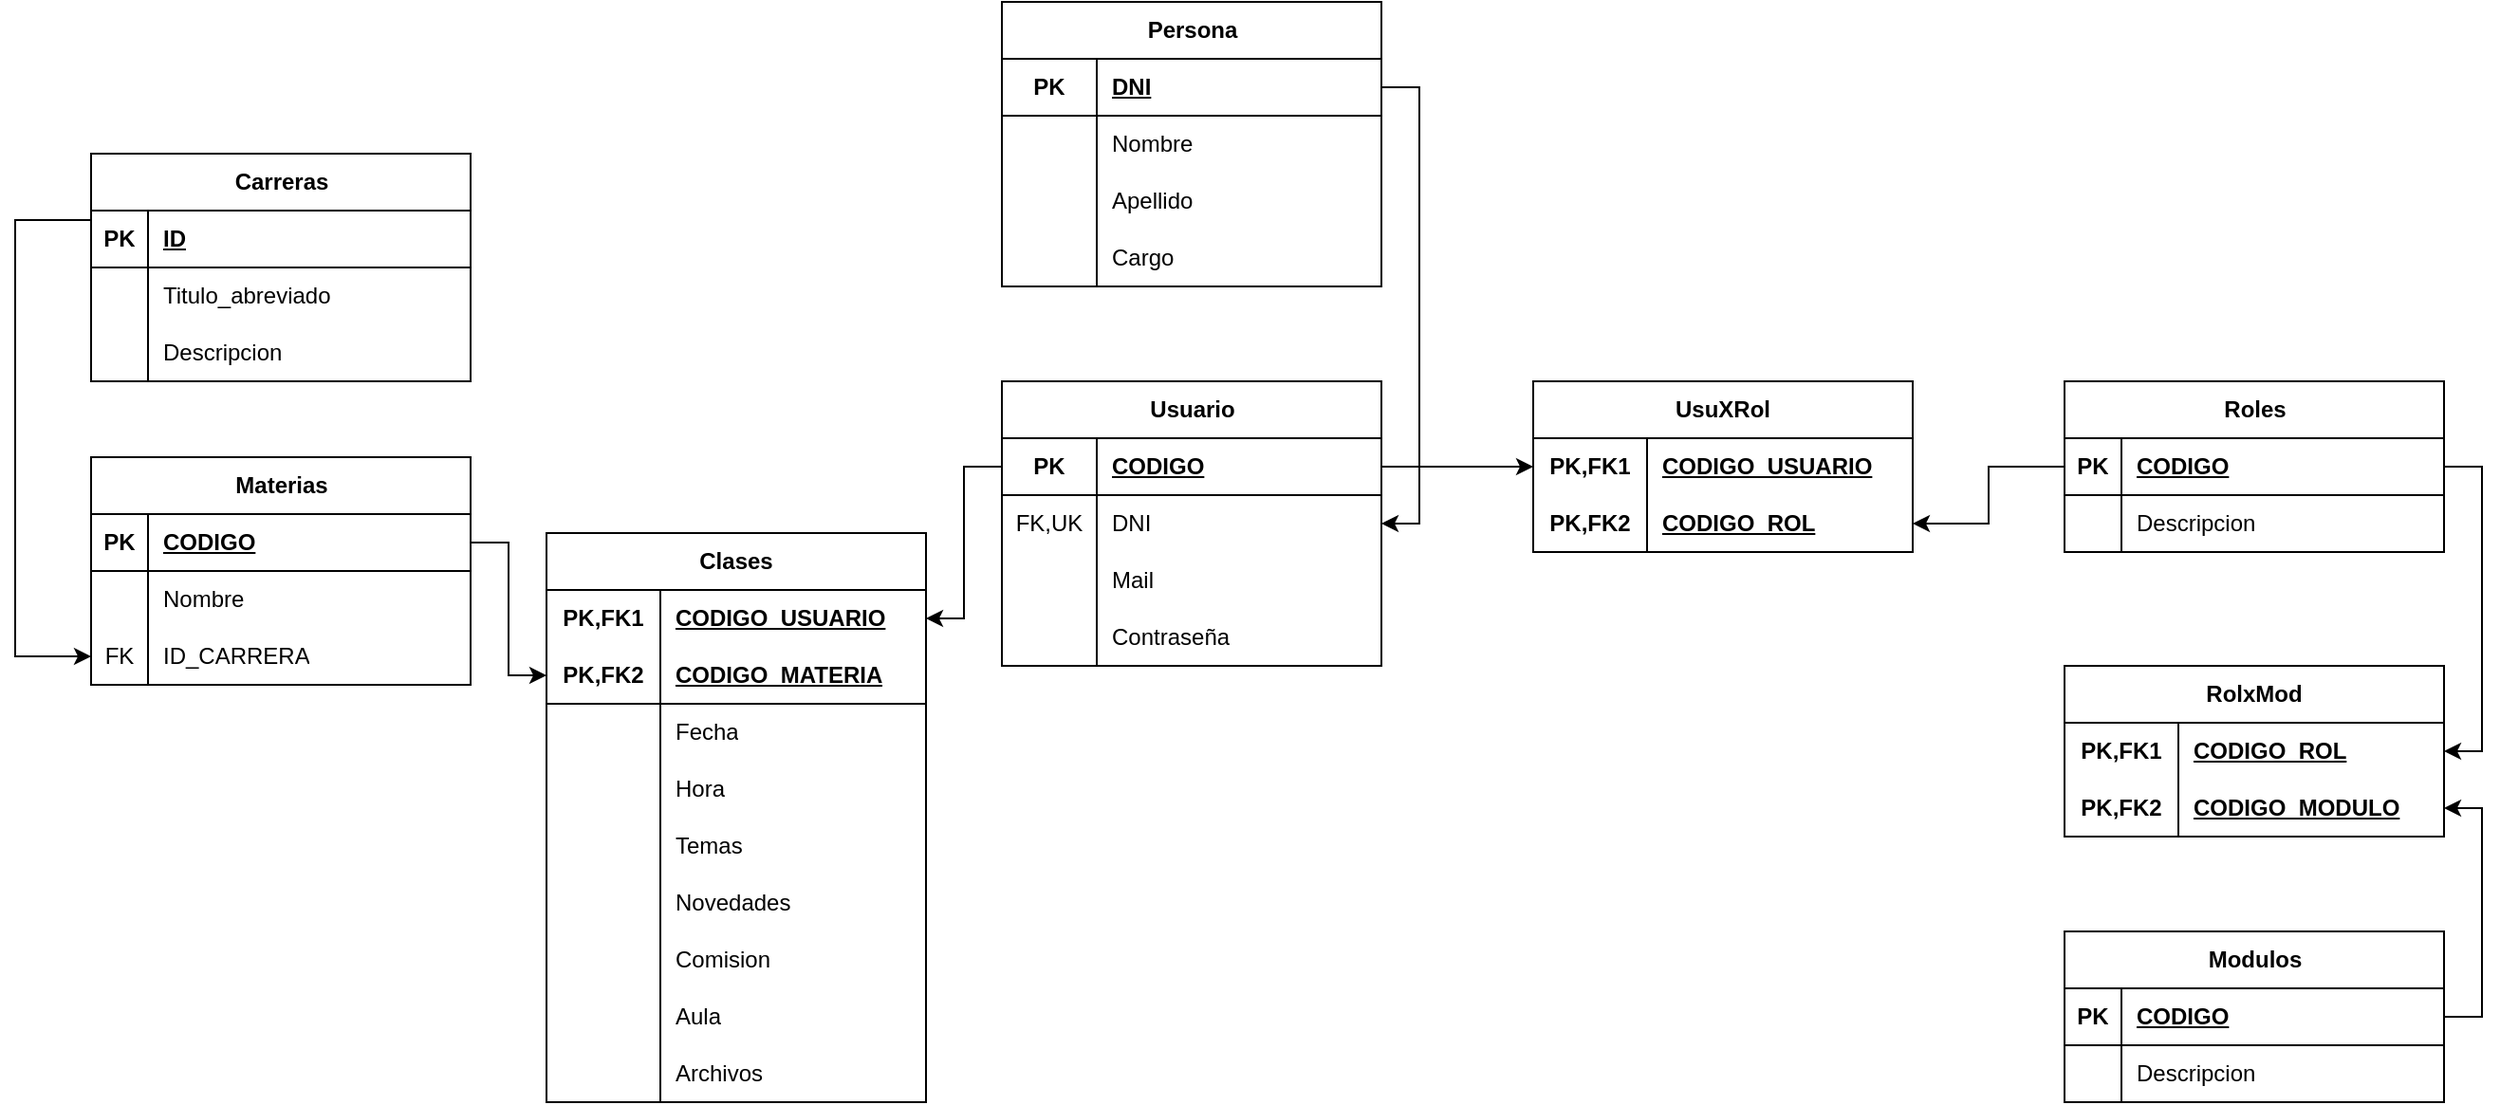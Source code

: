 <mxfile version="22.0.3" type="device">
  <diagram name="Página-1" id="F-y23PxTb2toMPAbsMeU">
    <mxGraphModel dx="1719" dy="732" grid="1" gridSize="10" guides="1" tooltips="1" connect="1" arrows="1" fold="1" page="1" pageScale="1" pageWidth="827" pageHeight="1169" math="0" shadow="0">
      <root>
        <mxCell id="0" />
        <mxCell id="1" parent="0" />
        <mxCell id="kt7ekBlPG1MY4KIuGOSw-1" value="Roles" style="shape=table;startSize=30;container=1;collapsible=1;childLayout=tableLayout;fixedRows=1;rowLines=0;fontStyle=1;align=center;resizeLast=1;html=1;" parent="1" vertex="1">
          <mxGeometry x="1200" y="400" width="200" height="90" as="geometry" />
        </mxCell>
        <mxCell id="kt7ekBlPG1MY4KIuGOSw-2" value="" style="shape=tableRow;horizontal=0;startSize=0;swimlaneHead=0;swimlaneBody=0;fillColor=none;collapsible=0;dropTarget=0;points=[[0,0.5],[1,0.5]];portConstraint=eastwest;top=0;left=0;right=0;bottom=1;" parent="kt7ekBlPG1MY4KIuGOSw-1" vertex="1">
          <mxGeometry y="30" width="200" height="30" as="geometry" />
        </mxCell>
        <mxCell id="kt7ekBlPG1MY4KIuGOSw-3" value="PK" style="shape=partialRectangle;connectable=0;fillColor=none;top=0;left=0;bottom=0;right=0;fontStyle=1;overflow=hidden;whiteSpace=wrap;html=1;" parent="kt7ekBlPG1MY4KIuGOSw-2" vertex="1">
          <mxGeometry width="30" height="30" as="geometry">
            <mxRectangle width="30" height="30" as="alternateBounds" />
          </mxGeometry>
        </mxCell>
        <mxCell id="kt7ekBlPG1MY4KIuGOSw-4" value="CODIGO" style="shape=partialRectangle;connectable=0;fillColor=none;top=0;left=0;bottom=0;right=0;align=left;spacingLeft=6;fontStyle=5;overflow=hidden;whiteSpace=wrap;html=1;" parent="kt7ekBlPG1MY4KIuGOSw-2" vertex="1">
          <mxGeometry x="30" width="170" height="30" as="geometry">
            <mxRectangle width="170" height="30" as="alternateBounds" />
          </mxGeometry>
        </mxCell>
        <mxCell id="kt7ekBlPG1MY4KIuGOSw-5" value="" style="shape=tableRow;horizontal=0;startSize=0;swimlaneHead=0;swimlaneBody=0;fillColor=none;collapsible=0;dropTarget=0;points=[[0,0.5],[1,0.5]];portConstraint=eastwest;top=0;left=0;right=0;bottom=0;" parent="kt7ekBlPG1MY4KIuGOSw-1" vertex="1">
          <mxGeometry y="60" width="200" height="30" as="geometry" />
        </mxCell>
        <mxCell id="kt7ekBlPG1MY4KIuGOSw-6" value="" style="shape=partialRectangle;connectable=0;fillColor=none;top=0;left=0;bottom=0;right=0;editable=1;overflow=hidden;whiteSpace=wrap;html=1;" parent="kt7ekBlPG1MY4KIuGOSw-5" vertex="1">
          <mxGeometry width="30" height="30" as="geometry">
            <mxRectangle width="30" height="30" as="alternateBounds" />
          </mxGeometry>
        </mxCell>
        <mxCell id="kt7ekBlPG1MY4KIuGOSw-7" value="Descripcion" style="shape=partialRectangle;connectable=0;fillColor=none;top=0;left=0;bottom=0;right=0;align=left;spacingLeft=6;overflow=hidden;whiteSpace=wrap;html=1;" parent="kt7ekBlPG1MY4KIuGOSw-5" vertex="1">
          <mxGeometry x="30" width="170" height="30" as="geometry">
            <mxRectangle width="170" height="30" as="alternateBounds" />
          </mxGeometry>
        </mxCell>
        <mxCell id="kt7ekBlPG1MY4KIuGOSw-20" value="Usuario" style="shape=table;startSize=30;container=1;collapsible=1;childLayout=tableLayout;fixedRows=1;rowLines=0;fontStyle=1;align=center;resizeLast=1;html=1;" parent="1" vertex="1">
          <mxGeometry x="640" y="400" width="200" height="150" as="geometry" />
        </mxCell>
        <mxCell id="kt7ekBlPG1MY4KIuGOSw-21" value="" style="shape=tableRow;horizontal=0;startSize=0;swimlaneHead=0;swimlaneBody=0;fillColor=none;collapsible=0;dropTarget=0;points=[[0,0.5],[1,0.5]];portConstraint=eastwest;top=0;left=0;right=0;bottom=1;" parent="kt7ekBlPG1MY4KIuGOSw-20" vertex="1">
          <mxGeometry y="30" width="200" height="30" as="geometry" />
        </mxCell>
        <mxCell id="kt7ekBlPG1MY4KIuGOSw-22" value="PK" style="shape=partialRectangle;connectable=0;fillColor=none;top=0;left=0;bottom=0;right=0;fontStyle=1;overflow=hidden;whiteSpace=wrap;html=1;" parent="kt7ekBlPG1MY4KIuGOSw-21" vertex="1">
          <mxGeometry width="50" height="30" as="geometry">
            <mxRectangle width="50" height="30" as="alternateBounds" />
          </mxGeometry>
        </mxCell>
        <mxCell id="kt7ekBlPG1MY4KIuGOSw-23" value="CODIGO" style="shape=partialRectangle;connectable=0;fillColor=none;top=0;left=0;bottom=0;right=0;align=left;spacingLeft=6;fontStyle=5;overflow=hidden;whiteSpace=wrap;html=1;" parent="kt7ekBlPG1MY4KIuGOSw-21" vertex="1">
          <mxGeometry x="50" width="150" height="30" as="geometry">
            <mxRectangle width="150" height="30" as="alternateBounds" />
          </mxGeometry>
        </mxCell>
        <mxCell id="kt7ekBlPG1MY4KIuGOSw-24" value="" style="shape=tableRow;horizontal=0;startSize=0;swimlaneHead=0;swimlaneBody=0;fillColor=none;collapsible=0;dropTarget=0;points=[[0,0.5],[1,0.5]];portConstraint=eastwest;top=0;left=0;right=0;bottom=0;" parent="kt7ekBlPG1MY4KIuGOSw-20" vertex="1">
          <mxGeometry y="60" width="200" height="30" as="geometry" />
        </mxCell>
        <mxCell id="kt7ekBlPG1MY4KIuGOSw-25" value="FK,UK" style="shape=partialRectangle;connectable=0;fillColor=none;top=0;left=0;bottom=0;right=0;editable=1;overflow=hidden;whiteSpace=wrap;html=1;" parent="kt7ekBlPG1MY4KIuGOSw-24" vertex="1">
          <mxGeometry width="50" height="30" as="geometry">
            <mxRectangle width="50" height="30" as="alternateBounds" />
          </mxGeometry>
        </mxCell>
        <mxCell id="kt7ekBlPG1MY4KIuGOSw-26" value="DNI" style="shape=partialRectangle;connectable=0;fillColor=none;top=0;left=0;bottom=0;right=0;align=left;spacingLeft=6;overflow=hidden;whiteSpace=wrap;html=1;" parent="kt7ekBlPG1MY4KIuGOSw-24" vertex="1">
          <mxGeometry x="50" width="150" height="30" as="geometry">
            <mxRectangle width="150" height="30" as="alternateBounds" />
          </mxGeometry>
        </mxCell>
        <mxCell id="kt7ekBlPG1MY4KIuGOSw-36" value="" style="shape=tableRow;horizontal=0;startSize=0;swimlaneHead=0;swimlaneBody=0;fillColor=none;collapsible=0;dropTarget=0;points=[[0,0.5],[1,0.5]];portConstraint=eastwest;top=0;left=0;right=0;bottom=0;" parent="kt7ekBlPG1MY4KIuGOSw-20" vertex="1">
          <mxGeometry y="90" width="200" height="30" as="geometry" />
        </mxCell>
        <mxCell id="kt7ekBlPG1MY4KIuGOSw-37" value="" style="shape=partialRectangle;connectable=0;fillColor=none;top=0;left=0;bottom=0;right=0;editable=1;overflow=hidden;whiteSpace=wrap;html=1;" parent="kt7ekBlPG1MY4KIuGOSw-36" vertex="1">
          <mxGeometry width="50" height="30" as="geometry">
            <mxRectangle width="50" height="30" as="alternateBounds" />
          </mxGeometry>
        </mxCell>
        <mxCell id="kt7ekBlPG1MY4KIuGOSw-38" value="Mail" style="shape=partialRectangle;connectable=0;fillColor=none;top=0;left=0;bottom=0;right=0;align=left;spacingLeft=6;overflow=hidden;whiteSpace=wrap;html=1;" parent="kt7ekBlPG1MY4KIuGOSw-36" vertex="1">
          <mxGeometry x="50" width="150" height="30" as="geometry">
            <mxRectangle width="150" height="30" as="alternateBounds" />
          </mxGeometry>
        </mxCell>
        <mxCell id="kt7ekBlPG1MY4KIuGOSw-39" value="" style="shape=tableRow;horizontal=0;startSize=0;swimlaneHead=0;swimlaneBody=0;fillColor=none;collapsible=0;dropTarget=0;points=[[0,0.5],[1,0.5]];portConstraint=eastwest;top=0;left=0;right=0;bottom=0;" parent="kt7ekBlPG1MY4KIuGOSw-20" vertex="1">
          <mxGeometry y="120" width="200" height="30" as="geometry" />
        </mxCell>
        <mxCell id="kt7ekBlPG1MY4KIuGOSw-40" value="" style="shape=partialRectangle;connectable=0;fillColor=none;top=0;left=0;bottom=0;right=0;editable=1;overflow=hidden;whiteSpace=wrap;html=1;" parent="kt7ekBlPG1MY4KIuGOSw-39" vertex="1">
          <mxGeometry width="50" height="30" as="geometry">
            <mxRectangle width="50" height="30" as="alternateBounds" />
          </mxGeometry>
        </mxCell>
        <mxCell id="kt7ekBlPG1MY4KIuGOSw-41" value="Contraseña" style="shape=partialRectangle;connectable=0;fillColor=none;top=0;left=0;bottom=0;right=0;align=left;spacingLeft=6;overflow=hidden;whiteSpace=wrap;html=1;" parent="kt7ekBlPG1MY4KIuGOSw-39" vertex="1">
          <mxGeometry x="50" width="150" height="30" as="geometry">
            <mxRectangle width="150" height="30" as="alternateBounds" />
          </mxGeometry>
        </mxCell>
        <mxCell id="kt7ekBlPG1MY4KIuGOSw-42" value="Clases" style="shape=table;startSize=30;container=1;collapsible=1;childLayout=tableLayout;fixedRows=1;rowLines=0;fontStyle=1;align=center;resizeLast=1;html=1;whiteSpace=wrap;" parent="1" vertex="1">
          <mxGeometry x="400" y="480" width="200" height="300" as="geometry" />
        </mxCell>
        <mxCell id="kt7ekBlPG1MY4KIuGOSw-43" value="" style="shape=tableRow;horizontal=0;startSize=0;swimlaneHead=0;swimlaneBody=0;fillColor=none;collapsible=0;dropTarget=0;points=[[0,0.5],[1,0.5]];portConstraint=eastwest;top=0;left=0;right=0;bottom=0;html=1;" parent="kt7ekBlPG1MY4KIuGOSw-42" vertex="1">
          <mxGeometry y="30" width="200" height="30" as="geometry" />
        </mxCell>
        <mxCell id="kt7ekBlPG1MY4KIuGOSw-44" value="PK,FK1" style="shape=partialRectangle;connectable=0;fillColor=none;top=0;left=0;bottom=0;right=0;fontStyle=1;overflow=hidden;html=1;whiteSpace=wrap;" parent="kt7ekBlPG1MY4KIuGOSw-43" vertex="1">
          <mxGeometry width="60" height="30" as="geometry">
            <mxRectangle width="60" height="30" as="alternateBounds" />
          </mxGeometry>
        </mxCell>
        <mxCell id="kt7ekBlPG1MY4KIuGOSw-45" value="CODIGO_USUARIO" style="shape=partialRectangle;connectable=0;fillColor=none;top=0;left=0;bottom=0;right=0;align=left;spacingLeft=6;fontStyle=5;overflow=hidden;html=1;whiteSpace=wrap;" parent="kt7ekBlPG1MY4KIuGOSw-43" vertex="1">
          <mxGeometry x="60" width="140" height="30" as="geometry">
            <mxRectangle width="140" height="30" as="alternateBounds" />
          </mxGeometry>
        </mxCell>
        <mxCell id="kt7ekBlPG1MY4KIuGOSw-46" value="" style="shape=tableRow;horizontal=0;startSize=0;swimlaneHead=0;swimlaneBody=0;fillColor=none;collapsible=0;dropTarget=0;points=[[0,0.5],[1,0.5]];portConstraint=eastwest;top=0;left=0;right=0;bottom=1;html=1;" parent="kt7ekBlPG1MY4KIuGOSw-42" vertex="1">
          <mxGeometry y="60" width="200" height="30" as="geometry" />
        </mxCell>
        <mxCell id="kt7ekBlPG1MY4KIuGOSw-47" value="PK,FK2" style="shape=partialRectangle;connectable=0;fillColor=none;top=0;left=0;bottom=0;right=0;fontStyle=1;overflow=hidden;html=1;whiteSpace=wrap;" parent="kt7ekBlPG1MY4KIuGOSw-46" vertex="1">
          <mxGeometry width="60" height="30" as="geometry">
            <mxRectangle width="60" height="30" as="alternateBounds" />
          </mxGeometry>
        </mxCell>
        <mxCell id="kt7ekBlPG1MY4KIuGOSw-48" value="CODIGO_MATERIA" style="shape=partialRectangle;connectable=0;fillColor=none;top=0;left=0;bottom=0;right=0;align=left;spacingLeft=6;fontStyle=5;overflow=hidden;html=1;whiteSpace=wrap;" parent="kt7ekBlPG1MY4KIuGOSw-46" vertex="1">
          <mxGeometry x="60" width="140" height="30" as="geometry">
            <mxRectangle width="140" height="30" as="alternateBounds" />
          </mxGeometry>
        </mxCell>
        <mxCell id="kt7ekBlPG1MY4KIuGOSw-49" value="" style="shape=tableRow;horizontal=0;startSize=0;swimlaneHead=0;swimlaneBody=0;fillColor=none;collapsible=0;dropTarget=0;points=[[0,0.5],[1,0.5]];portConstraint=eastwest;top=0;left=0;right=0;bottom=0;html=1;" parent="kt7ekBlPG1MY4KIuGOSw-42" vertex="1">
          <mxGeometry y="90" width="200" height="30" as="geometry" />
        </mxCell>
        <mxCell id="kt7ekBlPG1MY4KIuGOSw-50" value="" style="shape=partialRectangle;connectable=0;fillColor=none;top=0;left=0;bottom=0;right=0;editable=1;overflow=hidden;html=1;whiteSpace=wrap;" parent="kt7ekBlPG1MY4KIuGOSw-49" vertex="1">
          <mxGeometry width="60" height="30" as="geometry">
            <mxRectangle width="60" height="30" as="alternateBounds" />
          </mxGeometry>
        </mxCell>
        <mxCell id="kt7ekBlPG1MY4KIuGOSw-51" value="Fecha" style="shape=partialRectangle;connectable=0;fillColor=none;top=0;left=0;bottom=0;right=0;align=left;spacingLeft=6;overflow=hidden;html=1;whiteSpace=wrap;" parent="kt7ekBlPG1MY4KIuGOSw-49" vertex="1">
          <mxGeometry x="60" width="140" height="30" as="geometry">
            <mxRectangle width="140" height="30" as="alternateBounds" />
          </mxGeometry>
        </mxCell>
        <mxCell id="kt7ekBlPG1MY4KIuGOSw-52" value="" style="shape=tableRow;horizontal=0;startSize=0;swimlaneHead=0;swimlaneBody=0;fillColor=none;collapsible=0;dropTarget=0;points=[[0,0.5],[1,0.5]];portConstraint=eastwest;top=0;left=0;right=0;bottom=0;html=1;" parent="kt7ekBlPG1MY4KIuGOSw-42" vertex="1">
          <mxGeometry y="120" width="200" height="30" as="geometry" />
        </mxCell>
        <mxCell id="kt7ekBlPG1MY4KIuGOSw-53" value="" style="shape=partialRectangle;connectable=0;fillColor=none;top=0;left=0;bottom=0;right=0;editable=1;overflow=hidden;html=1;whiteSpace=wrap;" parent="kt7ekBlPG1MY4KIuGOSw-52" vertex="1">
          <mxGeometry width="60" height="30" as="geometry">
            <mxRectangle width="60" height="30" as="alternateBounds" />
          </mxGeometry>
        </mxCell>
        <mxCell id="kt7ekBlPG1MY4KIuGOSw-54" value="Hora" style="shape=partialRectangle;connectable=0;fillColor=none;top=0;left=0;bottom=0;right=0;align=left;spacingLeft=6;overflow=hidden;html=1;whiteSpace=wrap;" parent="kt7ekBlPG1MY4KIuGOSw-52" vertex="1">
          <mxGeometry x="60" width="140" height="30" as="geometry">
            <mxRectangle width="140" height="30" as="alternateBounds" />
          </mxGeometry>
        </mxCell>
        <mxCell id="kt7ekBlPG1MY4KIuGOSw-55" value="" style="shape=tableRow;horizontal=0;startSize=0;swimlaneHead=0;swimlaneBody=0;fillColor=none;collapsible=0;dropTarget=0;points=[[0,0.5],[1,0.5]];portConstraint=eastwest;top=0;left=0;right=0;bottom=0;html=1;" parent="kt7ekBlPG1MY4KIuGOSw-42" vertex="1">
          <mxGeometry y="150" width="200" height="30" as="geometry" />
        </mxCell>
        <mxCell id="kt7ekBlPG1MY4KIuGOSw-56" value="" style="shape=partialRectangle;connectable=0;fillColor=none;top=0;left=0;bottom=0;right=0;editable=1;overflow=hidden;html=1;whiteSpace=wrap;" parent="kt7ekBlPG1MY4KIuGOSw-55" vertex="1">
          <mxGeometry width="60" height="30" as="geometry">
            <mxRectangle width="60" height="30" as="alternateBounds" />
          </mxGeometry>
        </mxCell>
        <mxCell id="kt7ekBlPG1MY4KIuGOSw-57" value="Temas" style="shape=partialRectangle;connectable=0;fillColor=none;top=0;left=0;bottom=0;right=0;align=left;spacingLeft=6;overflow=hidden;html=1;whiteSpace=wrap;" parent="kt7ekBlPG1MY4KIuGOSw-55" vertex="1">
          <mxGeometry x="60" width="140" height="30" as="geometry">
            <mxRectangle width="140" height="30" as="alternateBounds" />
          </mxGeometry>
        </mxCell>
        <mxCell id="kt7ekBlPG1MY4KIuGOSw-61" value="" style="shape=tableRow;horizontal=0;startSize=0;swimlaneHead=0;swimlaneBody=0;fillColor=none;collapsible=0;dropTarget=0;points=[[0,0.5],[1,0.5]];portConstraint=eastwest;top=0;left=0;right=0;bottom=0;html=1;" parent="kt7ekBlPG1MY4KIuGOSw-42" vertex="1">
          <mxGeometry y="180" width="200" height="30" as="geometry" />
        </mxCell>
        <mxCell id="kt7ekBlPG1MY4KIuGOSw-62" value="" style="shape=partialRectangle;connectable=0;fillColor=none;top=0;left=0;bottom=0;right=0;editable=1;overflow=hidden;html=1;whiteSpace=wrap;" parent="kt7ekBlPG1MY4KIuGOSw-61" vertex="1">
          <mxGeometry width="60" height="30" as="geometry">
            <mxRectangle width="60" height="30" as="alternateBounds" />
          </mxGeometry>
        </mxCell>
        <mxCell id="kt7ekBlPG1MY4KIuGOSw-63" value="Novedades" style="shape=partialRectangle;connectable=0;fillColor=none;top=0;left=0;bottom=0;right=0;align=left;spacingLeft=6;overflow=hidden;html=1;whiteSpace=wrap;" parent="kt7ekBlPG1MY4KIuGOSw-61" vertex="1">
          <mxGeometry x="60" width="140" height="30" as="geometry">
            <mxRectangle width="140" height="30" as="alternateBounds" />
          </mxGeometry>
        </mxCell>
        <mxCell id="UIV_hnuuXhI2ZquRKrRw-29" value="" style="shape=tableRow;horizontal=0;startSize=0;swimlaneHead=0;swimlaneBody=0;fillColor=none;collapsible=0;dropTarget=0;points=[[0,0.5],[1,0.5]];portConstraint=eastwest;top=0;left=0;right=0;bottom=0;html=1;" parent="kt7ekBlPG1MY4KIuGOSw-42" vertex="1">
          <mxGeometry y="210" width="200" height="30" as="geometry" />
        </mxCell>
        <mxCell id="UIV_hnuuXhI2ZquRKrRw-30" value="" style="shape=partialRectangle;connectable=0;fillColor=none;top=0;left=0;bottom=0;right=0;editable=1;overflow=hidden;html=1;whiteSpace=wrap;" parent="UIV_hnuuXhI2ZquRKrRw-29" vertex="1">
          <mxGeometry width="60" height="30" as="geometry">
            <mxRectangle width="60" height="30" as="alternateBounds" />
          </mxGeometry>
        </mxCell>
        <mxCell id="UIV_hnuuXhI2ZquRKrRw-31" value="Comision" style="shape=partialRectangle;connectable=0;fillColor=none;top=0;left=0;bottom=0;right=0;align=left;spacingLeft=6;overflow=hidden;html=1;whiteSpace=wrap;" parent="UIV_hnuuXhI2ZquRKrRw-29" vertex="1">
          <mxGeometry x="60" width="140" height="30" as="geometry">
            <mxRectangle width="140" height="30" as="alternateBounds" />
          </mxGeometry>
        </mxCell>
        <mxCell id="UIV_hnuuXhI2ZquRKrRw-145" value="" style="shape=tableRow;horizontal=0;startSize=0;swimlaneHead=0;swimlaneBody=0;fillColor=none;collapsible=0;dropTarget=0;points=[[0,0.5],[1,0.5]];portConstraint=eastwest;top=0;left=0;right=0;bottom=0;html=1;" parent="kt7ekBlPG1MY4KIuGOSw-42" vertex="1">
          <mxGeometry y="240" width="200" height="30" as="geometry" />
        </mxCell>
        <mxCell id="UIV_hnuuXhI2ZquRKrRw-146" value="" style="shape=partialRectangle;connectable=0;fillColor=none;top=0;left=0;bottom=0;right=0;editable=1;overflow=hidden;html=1;whiteSpace=wrap;" parent="UIV_hnuuXhI2ZquRKrRw-145" vertex="1">
          <mxGeometry width="60" height="30" as="geometry">
            <mxRectangle width="60" height="30" as="alternateBounds" />
          </mxGeometry>
        </mxCell>
        <mxCell id="UIV_hnuuXhI2ZquRKrRw-147" value="Aula" style="shape=partialRectangle;connectable=0;fillColor=none;top=0;left=0;bottom=0;right=0;align=left;spacingLeft=6;overflow=hidden;html=1;whiteSpace=wrap;" parent="UIV_hnuuXhI2ZquRKrRw-145" vertex="1">
          <mxGeometry x="60" width="140" height="30" as="geometry">
            <mxRectangle width="140" height="30" as="alternateBounds" />
          </mxGeometry>
        </mxCell>
        <mxCell id="fN0fKKqA2JxCGqHEbq-L-1" value="" style="shape=tableRow;horizontal=0;startSize=0;swimlaneHead=0;swimlaneBody=0;fillColor=none;collapsible=0;dropTarget=0;points=[[0,0.5],[1,0.5]];portConstraint=eastwest;top=0;left=0;right=0;bottom=0;html=1;" parent="kt7ekBlPG1MY4KIuGOSw-42" vertex="1">
          <mxGeometry y="270" width="200" height="30" as="geometry" />
        </mxCell>
        <mxCell id="fN0fKKqA2JxCGqHEbq-L-2" value="" style="shape=partialRectangle;connectable=0;fillColor=none;top=0;left=0;bottom=0;right=0;editable=1;overflow=hidden;html=1;whiteSpace=wrap;" parent="fN0fKKqA2JxCGqHEbq-L-1" vertex="1">
          <mxGeometry width="60" height="30" as="geometry">
            <mxRectangle width="60" height="30" as="alternateBounds" />
          </mxGeometry>
        </mxCell>
        <mxCell id="fN0fKKqA2JxCGqHEbq-L-3" value="Archivos" style="shape=partialRectangle;connectable=0;fillColor=none;top=0;left=0;bottom=0;right=0;align=left;spacingLeft=6;overflow=hidden;html=1;whiteSpace=wrap;" parent="fN0fKKqA2JxCGqHEbq-L-1" vertex="1">
          <mxGeometry x="60" width="140" height="30" as="geometry">
            <mxRectangle width="140" height="30" as="alternateBounds" />
          </mxGeometry>
        </mxCell>
        <mxCell id="kt7ekBlPG1MY4KIuGOSw-65" value="Carreras" style="shape=table;startSize=30;container=1;collapsible=1;childLayout=tableLayout;fixedRows=1;rowLines=0;fontStyle=1;align=center;resizeLast=1;html=1;" parent="1" vertex="1">
          <mxGeometry x="160" y="280" width="200" height="120" as="geometry" />
        </mxCell>
        <mxCell id="kt7ekBlPG1MY4KIuGOSw-66" value="" style="shape=tableRow;horizontal=0;startSize=0;swimlaneHead=0;swimlaneBody=0;fillColor=none;collapsible=0;dropTarget=0;points=[[0,0.5],[1,0.5]];portConstraint=eastwest;top=0;left=0;right=0;bottom=1;" parent="kt7ekBlPG1MY4KIuGOSw-65" vertex="1">
          <mxGeometry y="30" width="200" height="30" as="geometry" />
        </mxCell>
        <mxCell id="kt7ekBlPG1MY4KIuGOSw-67" value="PK" style="shape=partialRectangle;connectable=0;fillColor=none;top=0;left=0;bottom=0;right=0;fontStyle=1;overflow=hidden;whiteSpace=wrap;html=1;" parent="kt7ekBlPG1MY4KIuGOSw-66" vertex="1">
          <mxGeometry width="30" height="30" as="geometry">
            <mxRectangle width="30" height="30" as="alternateBounds" />
          </mxGeometry>
        </mxCell>
        <mxCell id="kt7ekBlPG1MY4KIuGOSw-68" value="ID" style="shape=partialRectangle;connectable=0;fillColor=none;top=0;left=0;bottom=0;right=0;align=left;spacingLeft=6;fontStyle=5;overflow=hidden;whiteSpace=wrap;html=1;" parent="kt7ekBlPG1MY4KIuGOSw-66" vertex="1">
          <mxGeometry x="30" width="170" height="30" as="geometry">
            <mxRectangle width="170" height="30" as="alternateBounds" />
          </mxGeometry>
        </mxCell>
        <mxCell id="kt7ekBlPG1MY4KIuGOSw-69" value="" style="shape=tableRow;horizontal=0;startSize=0;swimlaneHead=0;swimlaneBody=0;fillColor=none;collapsible=0;dropTarget=0;points=[[0,0.5],[1,0.5]];portConstraint=eastwest;top=0;left=0;right=0;bottom=0;" parent="kt7ekBlPG1MY4KIuGOSw-65" vertex="1">
          <mxGeometry y="60" width="200" height="30" as="geometry" />
        </mxCell>
        <mxCell id="kt7ekBlPG1MY4KIuGOSw-70" value="" style="shape=partialRectangle;connectable=0;fillColor=none;top=0;left=0;bottom=0;right=0;editable=1;overflow=hidden;whiteSpace=wrap;html=1;" parent="kt7ekBlPG1MY4KIuGOSw-69" vertex="1">
          <mxGeometry width="30" height="30" as="geometry">
            <mxRectangle width="30" height="30" as="alternateBounds" />
          </mxGeometry>
        </mxCell>
        <mxCell id="kt7ekBlPG1MY4KIuGOSw-71" value="Titulo_abreviado" style="shape=partialRectangle;connectable=0;fillColor=none;top=0;left=0;bottom=0;right=0;align=left;spacingLeft=6;overflow=hidden;whiteSpace=wrap;html=1;" parent="kt7ekBlPG1MY4KIuGOSw-69" vertex="1">
          <mxGeometry x="30" width="170" height="30" as="geometry">
            <mxRectangle width="170" height="30" as="alternateBounds" />
          </mxGeometry>
        </mxCell>
        <mxCell id="kt7ekBlPG1MY4KIuGOSw-72" value="" style="shape=tableRow;horizontal=0;startSize=0;swimlaneHead=0;swimlaneBody=0;fillColor=none;collapsible=0;dropTarget=0;points=[[0,0.5],[1,0.5]];portConstraint=eastwest;top=0;left=0;right=0;bottom=0;" parent="kt7ekBlPG1MY4KIuGOSw-65" vertex="1">
          <mxGeometry y="90" width="200" height="30" as="geometry" />
        </mxCell>
        <mxCell id="kt7ekBlPG1MY4KIuGOSw-73" value="" style="shape=partialRectangle;connectable=0;fillColor=none;top=0;left=0;bottom=0;right=0;editable=1;overflow=hidden;whiteSpace=wrap;html=1;" parent="kt7ekBlPG1MY4KIuGOSw-72" vertex="1">
          <mxGeometry width="30" height="30" as="geometry">
            <mxRectangle width="30" height="30" as="alternateBounds" />
          </mxGeometry>
        </mxCell>
        <mxCell id="kt7ekBlPG1MY4KIuGOSw-74" value="Descripcion" style="shape=partialRectangle;connectable=0;fillColor=none;top=0;left=0;bottom=0;right=0;align=left;spacingLeft=6;overflow=hidden;whiteSpace=wrap;html=1;" parent="kt7ekBlPG1MY4KIuGOSw-72" vertex="1">
          <mxGeometry x="30" width="170" height="30" as="geometry">
            <mxRectangle width="170" height="30" as="alternateBounds" />
          </mxGeometry>
        </mxCell>
        <mxCell id="kt7ekBlPG1MY4KIuGOSw-75" value="Materias" style="shape=table;startSize=30;container=1;collapsible=1;childLayout=tableLayout;fixedRows=1;rowLines=0;fontStyle=1;align=center;resizeLast=1;html=1;" parent="1" vertex="1">
          <mxGeometry x="160" y="440" width="200" height="120" as="geometry" />
        </mxCell>
        <mxCell id="kt7ekBlPG1MY4KIuGOSw-76" value="" style="shape=tableRow;horizontal=0;startSize=0;swimlaneHead=0;swimlaneBody=0;fillColor=none;collapsible=0;dropTarget=0;points=[[0,0.5],[1,0.5]];portConstraint=eastwest;top=0;left=0;right=0;bottom=1;" parent="kt7ekBlPG1MY4KIuGOSw-75" vertex="1">
          <mxGeometry y="30" width="200" height="30" as="geometry" />
        </mxCell>
        <mxCell id="kt7ekBlPG1MY4KIuGOSw-77" value="PK" style="shape=partialRectangle;connectable=0;fillColor=none;top=0;left=0;bottom=0;right=0;fontStyle=1;overflow=hidden;whiteSpace=wrap;html=1;" parent="kt7ekBlPG1MY4KIuGOSw-76" vertex="1">
          <mxGeometry width="30" height="30" as="geometry">
            <mxRectangle width="30" height="30" as="alternateBounds" />
          </mxGeometry>
        </mxCell>
        <mxCell id="kt7ekBlPG1MY4KIuGOSw-78" value="CODIGO" style="shape=partialRectangle;connectable=0;fillColor=none;top=0;left=0;bottom=0;right=0;align=left;spacingLeft=6;fontStyle=5;overflow=hidden;whiteSpace=wrap;html=1;" parent="kt7ekBlPG1MY4KIuGOSw-76" vertex="1">
          <mxGeometry x="30" width="170" height="30" as="geometry">
            <mxRectangle width="170" height="30" as="alternateBounds" />
          </mxGeometry>
        </mxCell>
        <mxCell id="kt7ekBlPG1MY4KIuGOSw-79" value="" style="shape=tableRow;horizontal=0;startSize=0;swimlaneHead=0;swimlaneBody=0;fillColor=none;collapsible=0;dropTarget=0;points=[[0,0.5],[1,0.5]];portConstraint=eastwest;top=0;left=0;right=0;bottom=0;" parent="kt7ekBlPG1MY4KIuGOSw-75" vertex="1">
          <mxGeometry y="60" width="200" height="30" as="geometry" />
        </mxCell>
        <mxCell id="kt7ekBlPG1MY4KIuGOSw-80" value="" style="shape=partialRectangle;connectable=0;fillColor=none;top=0;left=0;bottom=0;right=0;editable=1;overflow=hidden;whiteSpace=wrap;html=1;" parent="kt7ekBlPG1MY4KIuGOSw-79" vertex="1">
          <mxGeometry width="30" height="30" as="geometry">
            <mxRectangle width="30" height="30" as="alternateBounds" />
          </mxGeometry>
        </mxCell>
        <mxCell id="kt7ekBlPG1MY4KIuGOSw-81" value="Nombre" style="shape=partialRectangle;connectable=0;fillColor=none;top=0;left=0;bottom=0;right=0;align=left;spacingLeft=6;overflow=hidden;whiteSpace=wrap;html=1;" parent="kt7ekBlPG1MY4KIuGOSw-79" vertex="1">
          <mxGeometry x="30" width="170" height="30" as="geometry">
            <mxRectangle width="170" height="30" as="alternateBounds" />
          </mxGeometry>
        </mxCell>
        <mxCell id="kt7ekBlPG1MY4KIuGOSw-82" value="" style="shape=tableRow;horizontal=0;startSize=0;swimlaneHead=0;swimlaneBody=0;fillColor=none;collapsible=0;dropTarget=0;points=[[0,0.5],[1,0.5]];portConstraint=eastwest;top=0;left=0;right=0;bottom=0;" parent="kt7ekBlPG1MY4KIuGOSw-75" vertex="1">
          <mxGeometry y="90" width="200" height="30" as="geometry" />
        </mxCell>
        <mxCell id="kt7ekBlPG1MY4KIuGOSw-83" value="FK" style="shape=partialRectangle;connectable=0;fillColor=none;top=0;left=0;bottom=0;right=0;editable=1;overflow=hidden;whiteSpace=wrap;html=1;" parent="kt7ekBlPG1MY4KIuGOSw-82" vertex="1">
          <mxGeometry width="30" height="30" as="geometry">
            <mxRectangle width="30" height="30" as="alternateBounds" />
          </mxGeometry>
        </mxCell>
        <mxCell id="kt7ekBlPG1MY4KIuGOSw-84" value="ID_CARRERA" style="shape=partialRectangle;connectable=0;fillColor=none;top=0;left=0;bottom=0;right=0;align=left;spacingLeft=6;overflow=hidden;whiteSpace=wrap;html=1;" parent="kt7ekBlPG1MY4KIuGOSw-82" vertex="1">
          <mxGeometry x="30" width="170" height="30" as="geometry">
            <mxRectangle width="170" height="30" as="alternateBounds" />
          </mxGeometry>
        </mxCell>
        <mxCell id="UIV_hnuuXhI2ZquRKrRw-3" value="Persona" style="shape=table;startSize=30;container=1;collapsible=1;childLayout=tableLayout;fixedRows=1;rowLines=0;fontStyle=1;align=center;resizeLast=1;html=1;" parent="1" vertex="1">
          <mxGeometry x="640" y="200" width="200" height="150" as="geometry" />
        </mxCell>
        <mxCell id="UIV_hnuuXhI2ZquRKrRw-4" value="" style="shape=tableRow;horizontal=0;startSize=0;swimlaneHead=0;swimlaneBody=0;fillColor=none;collapsible=0;dropTarget=0;points=[[0,0.5],[1,0.5]];portConstraint=eastwest;top=0;left=0;right=0;bottom=1;" parent="UIV_hnuuXhI2ZquRKrRw-3" vertex="1">
          <mxGeometry y="30" width="200" height="30" as="geometry" />
        </mxCell>
        <mxCell id="UIV_hnuuXhI2ZquRKrRw-5" value="PK" style="shape=partialRectangle;connectable=0;fillColor=none;top=0;left=0;bottom=0;right=0;fontStyle=1;overflow=hidden;whiteSpace=wrap;html=1;" parent="UIV_hnuuXhI2ZquRKrRw-4" vertex="1">
          <mxGeometry width="50" height="30" as="geometry">
            <mxRectangle width="50" height="30" as="alternateBounds" />
          </mxGeometry>
        </mxCell>
        <mxCell id="UIV_hnuuXhI2ZquRKrRw-6" value="DNI" style="shape=partialRectangle;connectable=0;fillColor=none;top=0;left=0;bottom=0;right=0;align=left;spacingLeft=6;fontStyle=5;overflow=hidden;whiteSpace=wrap;html=1;" parent="UIV_hnuuXhI2ZquRKrRw-4" vertex="1">
          <mxGeometry x="50" width="150" height="30" as="geometry">
            <mxRectangle width="150" height="30" as="alternateBounds" />
          </mxGeometry>
        </mxCell>
        <mxCell id="UIV_hnuuXhI2ZquRKrRw-10" value="" style="shape=tableRow;horizontal=0;startSize=0;swimlaneHead=0;swimlaneBody=0;fillColor=none;collapsible=0;dropTarget=0;points=[[0,0.5],[1,0.5]];portConstraint=eastwest;top=0;left=0;right=0;bottom=0;" parent="UIV_hnuuXhI2ZquRKrRw-3" vertex="1">
          <mxGeometry y="60" width="200" height="30" as="geometry" />
        </mxCell>
        <mxCell id="UIV_hnuuXhI2ZquRKrRw-11" value="" style="shape=partialRectangle;connectable=0;fillColor=none;top=0;left=0;bottom=0;right=0;editable=1;overflow=hidden;whiteSpace=wrap;html=1;" parent="UIV_hnuuXhI2ZquRKrRw-10" vertex="1">
          <mxGeometry width="50" height="30" as="geometry">
            <mxRectangle width="50" height="30" as="alternateBounds" />
          </mxGeometry>
        </mxCell>
        <mxCell id="UIV_hnuuXhI2ZquRKrRw-12" value="Nombre" style="shape=partialRectangle;connectable=0;fillColor=none;top=0;left=0;bottom=0;right=0;align=left;spacingLeft=6;overflow=hidden;whiteSpace=wrap;html=1;" parent="UIV_hnuuXhI2ZquRKrRw-10" vertex="1">
          <mxGeometry x="50" width="150" height="30" as="geometry">
            <mxRectangle width="150" height="30" as="alternateBounds" />
          </mxGeometry>
        </mxCell>
        <mxCell id="UIV_hnuuXhI2ZquRKrRw-13" value="" style="shape=tableRow;horizontal=0;startSize=0;swimlaneHead=0;swimlaneBody=0;fillColor=none;collapsible=0;dropTarget=0;points=[[0,0.5],[1,0.5]];portConstraint=eastwest;top=0;left=0;right=0;bottom=0;" parent="UIV_hnuuXhI2ZquRKrRw-3" vertex="1">
          <mxGeometry y="90" width="200" height="30" as="geometry" />
        </mxCell>
        <mxCell id="UIV_hnuuXhI2ZquRKrRw-14" value="" style="shape=partialRectangle;connectable=0;fillColor=none;top=0;left=0;bottom=0;right=0;editable=1;overflow=hidden;whiteSpace=wrap;html=1;" parent="UIV_hnuuXhI2ZquRKrRw-13" vertex="1">
          <mxGeometry width="50" height="30" as="geometry">
            <mxRectangle width="50" height="30" as="alternateBounds" />
          </mxGeometry>
        </mxCell>
        <mxCell id="UIV_hnuuXhI2ZquRKrRw-15" value="Apellido" style="shape=partialRectangle;connectable=0;fillColor=none;top=0;left=0;bottom=0;right=0;align=left;spacingLeft=6;overflow=hidden;whiteSpace=wrap;html=1;" parent="UIV_hnuuXhI2ZquRKrRw-13" vertex="1">
          <mxGeometry x="50" width="150" height="30" as="geometry">
            <mxRectangle width="150" height="30" as="alternateBounds" />
          </mxGeometry>
        </mxCell>
        <mxCell id="UIV_hnuuXhI2ZquRKrRw-16" value="" style="shape=tableRow;horizontal=0;startSize=0;swimlaneHead=0;swimlaneBody=0;fillColor=none;collapsible=0;dropTarget=0;points=[[0,0.5],[1,0.5]];portConstraint=eastwest;top=0;left=0;right=0;bottom=0;" parent="UIV_hnuuXhI2ZquRKrRw-3" vertex="1">
          <mxGeometry y="120" width="200" height="30" as="geometry" />
        </mxCell>
        <mxCell id="UIV_hnuuXhI2ZquRKrRw-17" value="" style="shape=partialRectangle;connectable=0;fillColor=none;top=0;left=0;bottom=0;right=0;editable=1;overflow=hidden;whiteSpace=wrap;html=1;" parent="UIV_hnuuXhI2ZquRKrRw-16" vertex="1">
          <mxGeometry width="50" height="30" as="geometry">
            <mxRectangle width="50" height="30" as="alternateBounds" />
          </mxGeometry>
        </mxCell>
        <mxCell id="UIV_hnuuXhI2ZquRKrRw-18" value="Cargo" style="shape=partialRectangle;connectable=0;fillColor=none;top=0;left=0;bottom=0;right=0;align=left;spacingLeft=6;overflow=hidden;whiteSpace=wrap;html=1;" parent="UIV_hnuuXhI2ZquRKrRw-16" vertex="1">
          <mxGeometry x="50" width="150" height="30" as="geometry">
            <mxRectangle width="150" height="30" as="alternateBounds" />
          </mxGeometry>
        </mxCell>
        <mxCell id="UIV_hnuuXhI2ZquRKrRw-51" value="UsuXRol" style="shape=table;startSize=30;container=1;collapsible=1;childLayout=tableLayout;fixedRows=1;rowLines=0;fontStyle=1;align=center;resizeLast=1;html=1;whiteSpace=wrap;" parent="1" vertex="1">
          <mxGeometry x="920" y="400" width="200" height="90" as="geometry" />
        </mxCell>
        <mxCell id="UIV_hnuuXhI2ZquRKrRw-52" value="" style="shape=tableRow;horizontal=0;startSize=0;swimlaneHead=0;swimlaneBody=0;fillColor=none;collapsible=0;dropTarget=0;points=[[0,0.5],[1,0.5]];portConstraint=eastwest;top=0;left=0;right=0;bottom=0;html=1;" parent="UIV_hnuuXhI2ZquRKrRw-51" vertex="1">
          <mxGeometry y="30" width="200" height="30" as="geometry" />
        </mxCell>
        <mxCell id="UIV_hnuuXhI2ZquRKrRw-53" value="PK,FK1" style="shape=partialRectangle;connectable=0;fillColor=none;top=0;left=0;bottom=0;right=0;fontStyle=1;overflow=hidden;html=1;whiteSpace=wrap;" parent="UIV_hnuuXhI2ZquRKrRw-52" vertex="1">
          <mxGeometry width="60" height="30" as="geometry">
            <mxRectangle width="60" height="30" as="alternateBounds" />
          </mxGeometry>
        </mxCell>
        <mxCell id="UIV_hnuuXhI2ZquRKrRw-54" value="CODIGO_USUARIO" style="shape=partialRectangle;connectable=0;fillColor=none;top=0;left=0;bottom=0;right=0;align=left;spacingLeft=6;fontStyle=5;overflow=hidden;html=1;whiteSpace=wrap;" parent="UIV_hnuuXhI2ZquRKrRw-52" vertex="1">
          <mxGeometry x="60" width="140" height="30" as="geometry">
            <mxRectangle width="140" height="30" as="alternateBounds" />
          </mxGeometry>
        </mxCell>
        <mxCell id="UIV_hnuuXhI2ZquRKrRw-55" value="" style="shape=tableRow;horizontal=0;startSize=0;swimlaneHead=0;swimlaneBody=0;fillColor=none;collapsible=0;dropTarget=0;points=[[0,0.5],[1,0.5]];portConstraint=eastwest;top=0;left=0;right=0;bottom=1;html=1;" parent="UIV_hnuuXhI2ZquRKrRw-51" vertex="1">
          <mxGeometry y="60" width="200" height="30" as="geometry" />
        </mxCell>
        <mxCell id="UIV_hnuuXhI2ZquRKrRw-56" value="PK,FK2" style="shape=partialRectangle;connectable=0;fillColor=none;top=0;left=0;bottom=0;right=0;fontStyle=1;overflow=hidden;html=1;whiteSpace=wrap;" parent="UIV_hnuuXhI2ZquRKrRw-55" vertex="1">
          <mxGeometry width="60" height="30" as="geometry">
            <mxRectangle width="60" height="30" as="alternateBounds" />
          </mxGeometry>
        </mxCell>
        <mxCell id="UIV_hnuuXhI2ZquRKrRw-57" value="CODIGO_ROL" style="shape=partialRectangle;connectable=0;fillColor=none;top=0;left=0;bottom=0;right=0;align=left;spacingLeft=6;fontStyle=5;overflow=hidden;html=1;whiteSpace=wrap;" parent="UIV_hnuuXhI2ZquRKrRw-55" vertex="1">
          <mxGeometry x="60" width="140" height="30" as="geometry">
            <mxRectangle width="140" height="30" as="alternateBounds" />
          </mxGeometry>
        </mxCell>
        <mxCell id="UIV_hnuuXhI2ZquRKrRw-85" value="RolxMod" style="shape=table;startSize=30;container=1;collapsible=1;childLayout=tableLayout;fixedRows=1;rowLines=0;fontStyle=1;align=center;resizeLast=1;html=1;whiteSpace=wrap;" parent="1" vertex="1">
          <mxGeometry x="1200" y="550" width="200" height="90" as="geometry" />
        </mxCell>
        <mxCell id="UIV_hnuuXhI2ZquRKrRw-86" value="" style="shape=tableRow;horizontal=0;startSize=0;swimlaneHead=0;swimlaneBody=0;fillColor=none;collapsible=0;dropTarget=0;points=[[0,0.5],[1,0.5]];portConstraint=eastwest;top=0;left=0;right=0;bottom=0;html=1;" parent="UIV_hnuuXhI2ZquRKrRw-85" vertex="1">
          <mxGeometry y="30" width="200" height="30" as="geometry" />
        </mxCell>
        <mxCell id="UIV_hnuuXhI2ZquRKrRw-87" value="PK,FK1" style="shape=partialRectangle;connectable=0;fillColor=none;top=0;left=0;bottom=0;right=0;fontStyle=1;overflow=hidden;html=1;whiteSpace=wrap;" parent="UIV_hnuuXhI2ZquRKrRw-86" vertex="1">
          <mxGeometry width="60" height="30" as="geometry">
            <mxRectangle width="60" height="30" as="alternateBounds" />
          </mxGeometry>
        </mxCell>
        <mxCell id="UIV_hnuuXhI2ZquRKrRw-88" value="CODIGO_ROL" style="shape=partialRectangle;connectable=0;fillColor=none;top=0;left=0;bottom=0;right=0;align=left;spacingLeft=6;fontStyle=5;overflow=hidden;html=1;whiteSpace=wrap;" parent="UIV_hnuuXhI2ZquRKrRw-86" vertex="1">
          <mxGeometry x="60" width="140" height="30" as="geometry">
            <mxRectangle width="140" height="30" as="alternateBounds" />
          </mxGeometry>
        </mxCell>
        <mxCell id="UIV_hnuuXhI2ZquRKrRw-89" value="" style="shape=tableRow;horizontal=0;startSize=0;swimlaneHead=0;swimlaneBody=0;fillColor=none;collapsible=0;dropTarget=0;points=[[0,0.5],[1,0.5]];portConstraint=eastwest;top=0;left=0;right=0;bottom=1;html=1;" parent="UIV_hnuuXhI2ZquRKrRw-85" vertex="1">
          <mxGeometry y="60" width="200" height="30" as="geometry" />
        </mxCell>
        <mxCell id="UIV_hnuuXhI2ZquRKrRw-90" value="PK,FK2" style="shape=partialRectangle;connectable=0;fillColor=none;top=0;left=0;bottom=0;right=0;fontStyle=1;overflow=hidden;html=1;whiteSpace=wrap;" parent="UIV_hnuuXhI2ZquRKrRw-89" vertex="1">
          <mxGeometry width="60" height="30" as="geometry">
            <mxRectangle width="60" height="30" as="alternateBounds" />
          </mxGeometry>
        </mxCell>
        <mxCell id="UIV_hnuuXhI2ZquRKrRw-91" value="CODIGO_MODULO" style="shape=partialRectangle;connectable=0;fillColor=none;top=0;left=0;bottom=0;right=0;align=left;spacingLeft=6;fontStyle=5;overflow=hidden;html=1;whiteSpace=wrap;" parent="UIV_hnuuXhI2ZquRKrRw-89" vertex="1">
          <mxGeometry x="60" width="140" height="30" as="geometry">
            <mxRectangle width="140" height="30" as="alternateBounds" />
          </mxGeometry>
        </mxCell>
        <mxCell id="UIV_hnuuXhI2ZquRKrRw-92" value="Modulos" style="shape=table;startSize=30;container=1;collapsible=1;childLayout=tableLayout;fixedRows=1;rowLines=0;fontStyle=1;align=center;resizeLast=1;html=1;" parent="1" vertex="1">
          <mxGeometry x="1200" y="690" width="200" height="90" as="geometry" />
        </mxCell>
        <mxCell id="UIV_hnuuXhI2ZquRKrRw-93" value="" style="shape=tableRow;horizontal=0;startSize=0;swimlaneHead=0;swimlaneBody=0;fillColor=none;collapsible=0;dropTarget=0;points=[[0,0.5],[1,0.5]];portConstraint=eastwest;top=0;left=0;right=0;bottom=1;" parent="UIV_hnuuXhI2ZquRKrRw-92" vertex="1">
          <mxGeometry y="30" width="200" height="30" as="geometry" />
        </mxCell>
        <mxCell id="UIV_hnuuXhI2ZquRKrRw-94" value="PK" style="shape=partialRectangle;connectable=0;fillColor=none;top=0;left=0;bottom=0;right=0;fontStyle=1;overflow=hidden;whiteSpace=wrap;html=1;" parent="UIV_hnuuXhI2ZquRKrRw-93" vertex="1">
          <mxGeometry width="30" height="30" as="geometry">
            <mxRectangle width="30" height="30" as="alternateBounds" />
          </mxGeometry>
        </mxCell>
        <mxCell id="UIV_hnuuXhI2ZquRKrRw-95" value="CODIGO" style="shape=partialRectangle;connectable=0;fillColor=none;top=0;left=0;bottom=0;right=0;align=left;spacingLeft=6;fontStyle=5;overflow=hidden;whiteSpace=wrap;html=1;" parent="UIV_hnuuXhI2ZquRKrRw-93" vertex="1">
          <mxGeometry x="30" width="170" height="30" as="geometry">
            <mxRectangle width="170" height="30" as="alternateBounds" />
          </mxGeometry>
        </mxCell>
        <mxCell id="UIV_hnuuXhI2ZquRKrRw-96" value="" style="shape=tableRow;horizontal=0;startSize=0;swimlaneHead=0;swimlaneBody=0;fillColor=none;collapsible=0;dropTarget=0;points=[[0,0.5],[1,0.5]];portConstraint=eastwest;top=0;left=0;right=0;bottom=0;" parent="UIV_hnuuXhI2ZquRKrRw-92" vertex="1">
          <mxGeometry y="60" width="200" height="30" as="geometry" />
        </mxCell>
        <mxCell id="UIV_hnuuXhI2ZquRKrRw-97" value="" style="shape=partialRectangle;connectable=0;fillColor=none;top=0;left=0;bottom=0;right=0;editable=1;overflow=hidden;whiteSpace=wrap;html=1;" parent="UIV_hnuuXhI2ZquRKrRw-96" vertex="1">
          <mxGeometry width="30" height="30" as="geometry">
            <mxRectangle width="30" height="30" as="alternateBounds" />
          </mxGeometry>
        </mxCell>
        <mxCell id="UIV_hnuuXhI2ZquRKrRw-98" value="Descripcion" style="shape=partialRectangle;connectable=0;fillColor=none;top=0;left=0;bottom=0;right=0;align=left;spacingLeft=6;overflow=hidden;whiteSpace=wrap;html=1;" parent="UIV_hnuuXhI2ZquRKrRw-96" vertex="1">
          <mxGeometry x="30" width="170" height="30" as="geometry">
            <mxRectangle width="170" height="30" as="alternateBounds" />
          </mxGeometry>
        </mxCell>
        <mxCell id="UIV_hnuuXhI2ZquRKrRw-99" style="edgeStyle=orthogonalEdgeStyle;rounded=0;orthogonalLoop=1;jettySize=auto;html=1;exitX=0;exitY=0.5;exitDx=0;exitDy=0;entryX=0;entryY=0.5;entryDx=0;entryDy=0;" parent="1" source="kt7ekBlPG1MY4KIuGOSw-66" target="kt7ekBlPG1MY4KIuGOSw-82" edge="1">
          <mxGeometry relative="1" as="geometry">
            <Array as="points">
              <mxPoint x="160" y="315" />
              <mxPoint x="120" y="315" />
              <mxPoint x="120" y="545" />
            </Array>
          </mxGeometry>
        </mxCell>
        <mxCell id="UIV_hnuuXhI2ZquRKrRw-101" style="edgeStyle=orthogonalEdgeStyle;rounded=0;orthogonalLoop=1;jettySize=auto;html=1;exitX=1;exitY=0.5;exitDx=0;exitDy=0;entryX=0;entryY=0.5;entryDx=0;entryDy=0;" parent="1" source="kt7ekBlPG1MY4KIuGOSw-76" target="kt7ekBlPG1MY4KIuGOSw-46" edge="1">
          <mxGeometry relative="1" as="geometry" />
        </mxCell>
        <mxCell id="UIV_hnuuXhI2ZquRKrRw-102" style="edgeStyle=orthogonalEdgeStyle;rounded=0;orthogonalLoop=1;jettySize=auto;html=1;exitX=0;exitY=0.5;exitDx=0;exitDy=0;entryX=1;entryY=0.5;entryDx=0;entryDy=0;" parent="1" source="kt7ekBlPG1MY4KIuGOSw-21" target="kt7ekBlPG1MY4KIuGOSw-43" edge="1">
          <mxGeometry relative="1" as="geometry" />
        </mxCell>
        <mxCell id="UIV_hnuuXhI2ZquRKrRw-104" style="edgeStyle=orthogonalEdgeStyle;rounded=0;orthogonalLoop=1;jettySize=auto;html=1;exitX=1;exitY=0.5;exitDx=0;exitDy=0;entryX=0;entryY=0.5;entryDx=0;entryDy=0;" parent="1" source="kt7ekBlPG1MY4KIuGOSw-21" target="UIV_hnuuXhI2ZquRKrRw-52" edge="1">
          <mxGeometry relative="1" as="geometry" />
        </mxCell>
        <mxCell id="UIV_hnuuXhI2ZquRKrRw-105" style="edgeStyle=orthogonalEdgeStyle;rounded=0;orthogonalLoop=1;jettySize=auto;html=1;exitX=0;exitY=0.5;exitDx=0;exitDy=0;entryX=1;entryY=0.5;entryDx=0;entryDy=0;" parent="1" source="kt7ekBlPG1MY4KIuGOSw-2" target="UIV_hnuuXhI2ZquRKrRw-55" edge="1">
          <mxGeometry relative="1" as="geometry" />
        </mxCell>
        <mxCell id="UIV_hnuuXhI2ZquRKrRw-106" style="edgeStyle=orthogonalEdgeStyle;rounded=0;orthogonalLoop=1;jettySize=auto;html=1;exitX=1;exitY=0.5;exitDx=0;exitDy=0;entryX=1;entryY=0.5;entryDx=0;entryDy=0;" parent="1" source="kt7ekBlPG1MY4KIuGOSw-2" target="UIV_hnuuXhI2ZquRKrRw-86" edge="1">
          <mxGeometry relative="1" as="geometry" />
        </mxCell>
        <mxCell id="UIV_hnuuXhI2ZquRKrRw-107" style="edgeStyle=orthogonalEdgeStyle;rounded=0;orthogonalLoop=1;jettySize=auto;html=1;exitX=1;exitY=0.5;exitDx=0;exitDy=0;entryX=1;entryY=0.5;entryDx=0;entryDy=0;" parent="1" source="UIV_hnuuXhI2ZquRKrRw-93" target="UIV_hnuuXhI2ZquRKrRw-89" edge="1">
          <mxGeometry relative="1" as="geometry" />
        </mxCell>
        <mxCell id="KcknUgmtsbozmTgqDKx0-1" style="edgeStyle=orthogonalEdgeStyle;rounded=0;orthogonalLoop=1;jettySize=auto;html=1;exitX=1;exitY=0.5;exitDx=0;exitDy=0;entryX=1;entryY=0.5;entryDx=0;entryDy=0;" parent="1" source="UIV_hnuuXhI2ZquRKrRw-4" target="kt7ekBlPG1MY4KIuGOSw-24" edge="1">
          <mxGeometry relative="1" as="geometry" />
        </mxCell>
      </root>
    </mxGraphModel>
  </diagram>
</mxfile>
